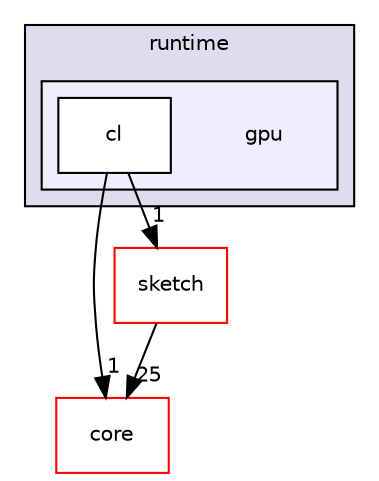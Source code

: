 digraph "arm_compute/dynamic_fusion/runtime/gpu" {
  compound=true
  node [ fontsize="10", fontname="Helvetica"];
  edge [ labelfontsize="10", labelfontname="Helvetica"];
  subgraph clusterdir_85f306a53ed6cda078e3c3388822ab45 {
    graph [ bgcolor="#ddddee", pencolor="black", label="runtime" fontname="Helvetica", fontsize="10", URL="dir_85f306a53ed6cda078e3c3388822ab45.xhtml"]
  subgraph clusterdir_485ba8647c3bd503ef2d0e67a8a39603 {
    graph [ bgcolor="#eeeeff", pencolor="black", label="" URL="dir_485ba8647c3bd503ef2d0e67a8a39603.xhtml"];
    dir_485ba8647c3bd503ef2d0e67a8a39603 [shape=plaintext label="gpu"];
  dir_64e8b30854975a52aebc2f52e8c7bb08 [shape=box label="cl" fillcolor="white" style="filled" URL="dir_64e8b30854975a52aebc2f52e8c7bb08.xhtml"];
  }
  }
  dir_1fb090f0c6070330bfaccc4236d3ca0d [shape=box label="core" fillcolor="white" style="filled" color="red" URL="dir_1fb090f0c6070330bfaccc4236d3ca0d.xhtml"];
  dir_3259c0fb095abc99930fe6844d6dd442 [shape=box label="sketch" fillcolor="white" style="filled" color="red" URL="dir_3259c0fb095abc99930fe6844d6dd442.xhtml"];
  dir_64e8b30854975a52aebc2f52e8c7bb08->dir_1fb090f0c6070330bfaccc4236d3ca0d [headlabel="1", labeldistance=1.5 headhref="dir_000056_000001.xhtml"];
  dir_64e8b30854975a52aebc2f52e8c7bb08->dir_3259c0fb095abc99930fe6844d6dd442 [headlabel="1", labeldistance=1.5 headhref="dir_000056_000057.xhtml"];
  dir_3259c0fb095abc99930fe6844d6dd442->dir_1fb090f0c6070330bfaccc4236d3ca0d [headlabel="25", labeldistance=1.5 headhref="dir_000057_000001.xhtml"];
}
